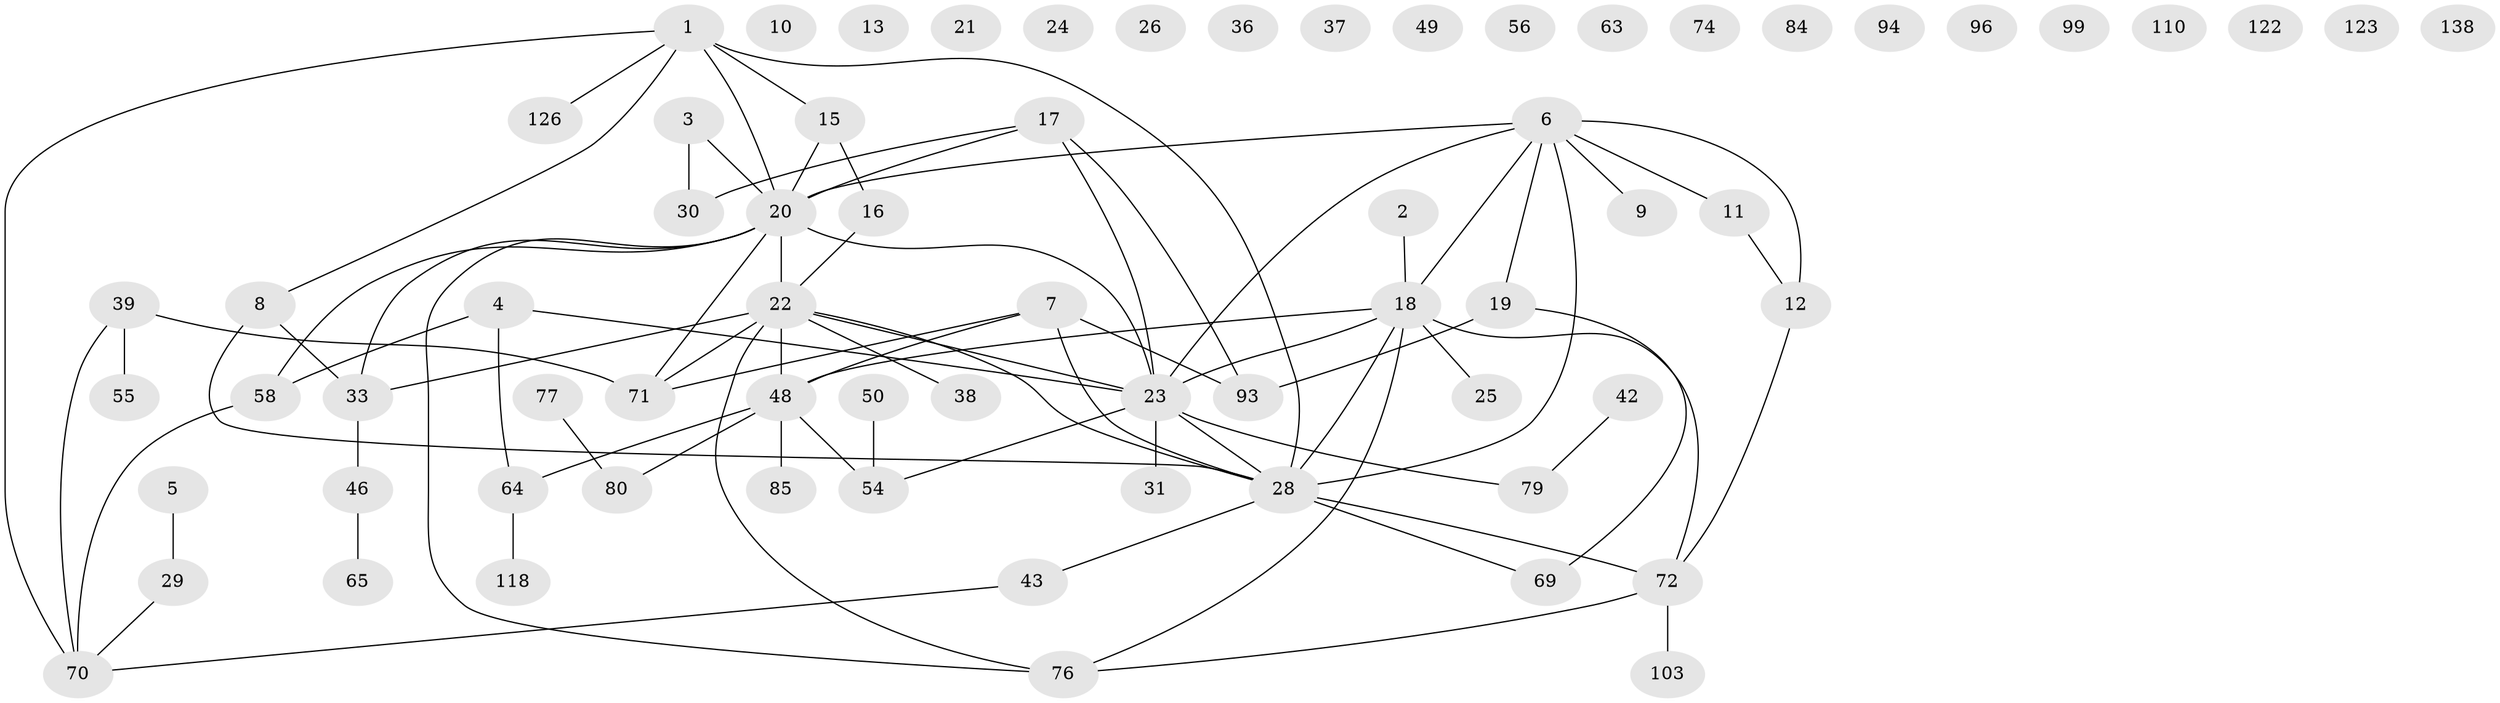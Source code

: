 // original degree distribution, {7: 0.014388489208633094, 1: 0.22302158273381295, 2: 0.26618705035971224, 3: 0.2014388489208633, 5: 0.09352517985611511, 0: 0.1223021582733813, 6: 0.03597122302158273, 4: 0.04316546762589928}
// Generated by graph-tools (version 1.1) at 2025/16/03/04/25 18:16:45]
// undirected, 69 vertices, 82 edges
graph export_dot {
graph [start="1"]
  node [color=gray90,style=filled];
  1 [super="+40"];
  2;
  3;
  4 [super="+135+14+81"];
  5;
  6 [super="+44+47"];
  7 [super="+27"];
  8 [super="+52+114"];
  9 [super="+92+73"];
  10;
  11;
  12 [super="+41"];
  13;
  15 [super="+88"];
  16 [super="+60"];
  17 [super="+62"];
  18 [super="+89+119+68"];
  19 [super="+34"];
  20 [super="+83"];
  21;
  22 [super="+45"];
  23 [super="+53"];
  24 [super="+129+104"];
  25;
  26;
  28 [super="+35+111+32"];
  29 [super="+101"];
  30;
  31;
  33 [super="+87"];
  36;
  37;
  38;
  39 [super="+97"];
  42 [super="+59"];
  43;
  46;
  48 [super="+100"];
  49;
  50;
  54 [super="+67+120"];
  55;
  56 [super="+115"];
  58;
  63;
  64;
  65 [super="+91"];
  69 [super="+105"];
  70 [super="+117+128"];
  71 [super="+124"];
  72 [super="+132+75"];
  74;
  76;
  77 [super="+90+109"];
  79;
  80;
  84;
  85;
  93 [super="+102"];
  94;
  96;
  99;
  103 [super="+134"];
  110;
  118 [super="+125"];
  122;
  123;
  126;
  138;
  1 -- 28 [weight=2];
  1 -- 126;
  1 -- 70 [weight=2];
  1 -- 15;
  1 -- 20;
  1 -- 8;
  2 -- 18;
  3 -- 30;
  3 -- 20;
  4 -- 64;
  4 -- 23;
  4 -- 58;
  5 -- 29;
  6 -- 18;
  6 -- 11;
  6 -- 12;
  6 -- 9;
  6 -- 19;
  6 -- 20;
  6 -- 23;
  6 -- 28;
  7 -- 48;
  7 -- 71;
  7 -- 93 [weight=2];
  7 -- 28 [weight=2];
  8 -- 28;
  8 -- 33;
  11 -- 12;
  12 -- 72;
  15 -- 20;
  15 -- 16;
  16 -- 22;
  17 -- 93;
  17 -- 20;
  17 -- 30;
  17 -- 23;
  18 -- 76;
  18 -- 72;
  18 -- 25;
  18 -- 48;
  18 -- 28;
  18 -- 23;
  19 -- 93;
  19 -- 69;
  20 -- 71;
  20 -- 33;
  20 -- 76;
  20 -- 58;
  20 -- 22 [weight=2];
  20 -- 23 [weight=2];
  22 -- 48;
  22 -- 33;
  22 -- 38;
  22 -- 71;
  22 -- 76;
  22 -- 28;
  22 -- 23;
  23 -- 79;
  23 -- 54;
  23 -- 28;
  23 -- 31;
  28 -- 69;
  28 -- 72;
  28 -- 43;
  29 -- 70;
  33 -- 46;
  39 -- 55;
  39 -- 70;
  39 -- 71;
  42 -- 79;
  43 -- 70;
  46 -- 65;
  48 -- 85;
  48 -- 54;
  48 -- 80;
  48 -- 64;
  50 -- 54;
  58 -- 70;
  64 -- 118;
  72 -- 76;
  72 -- 103;
  77 -- 80;
}
